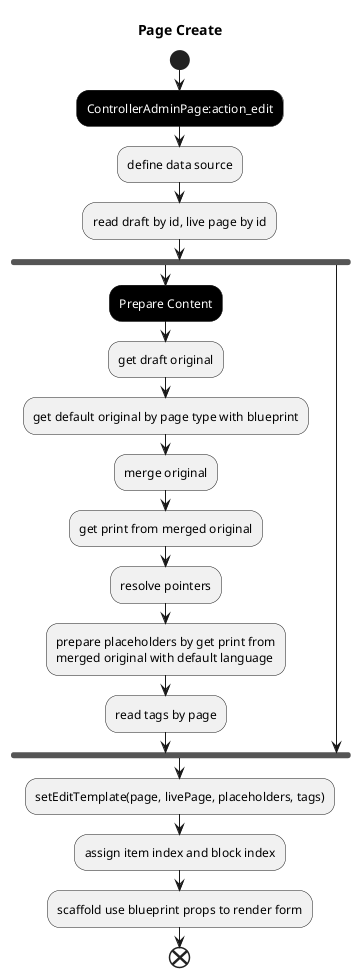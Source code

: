 @startuml
skinparam Shadowing false

title Page Create

start

#000:<color:#FFF>ControllerAdminPage:action_edit</color>;
:define data source;
:read draft by id, live page by id;

fork
#000:<color:#FFF>Prepare Content</color>;
:get draft original;
:get default original by page type with blueprint;

:merge original;
:get print from merged original;

:resolve pointers;
:prepare placeholders by get print from
merged original with default language;

:read tags by page;

fork again



end fork

:setEditTemplate(page, livePage, placeholders, tags);

:assign item index and block index;

:scaffold use blueprint props to render form;

end




@enduml
